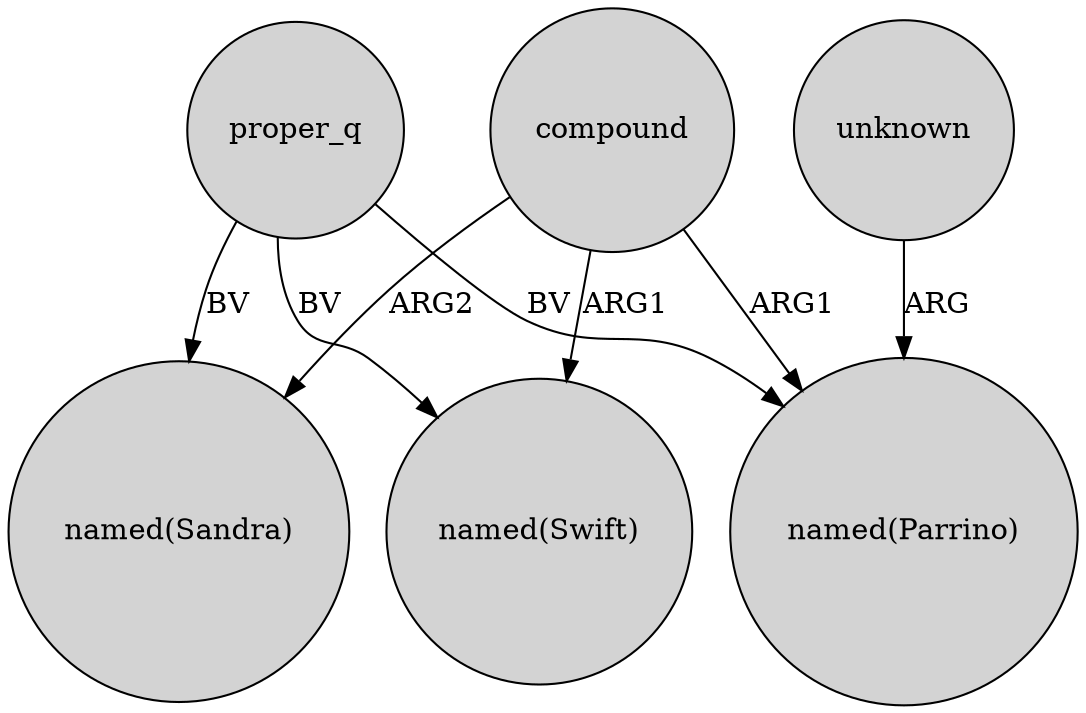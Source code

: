 digraph {
	node [shape=circle style=filled]
	compound -> "named(Swift)" [label=ARG1]
	compound -> "named(Sandra)" [label=ARG2]
	proper_q -> "named(Swift)" [label=BV]
	proper_q -> "named(Sandra)" [label=BV]
	proper_q -> "named(Parrino)" [label=BV]
	unknown -> "named(Parrino)" [label=ARG]
	compound -> "named(Parrino)" [label=ARG1]
}
